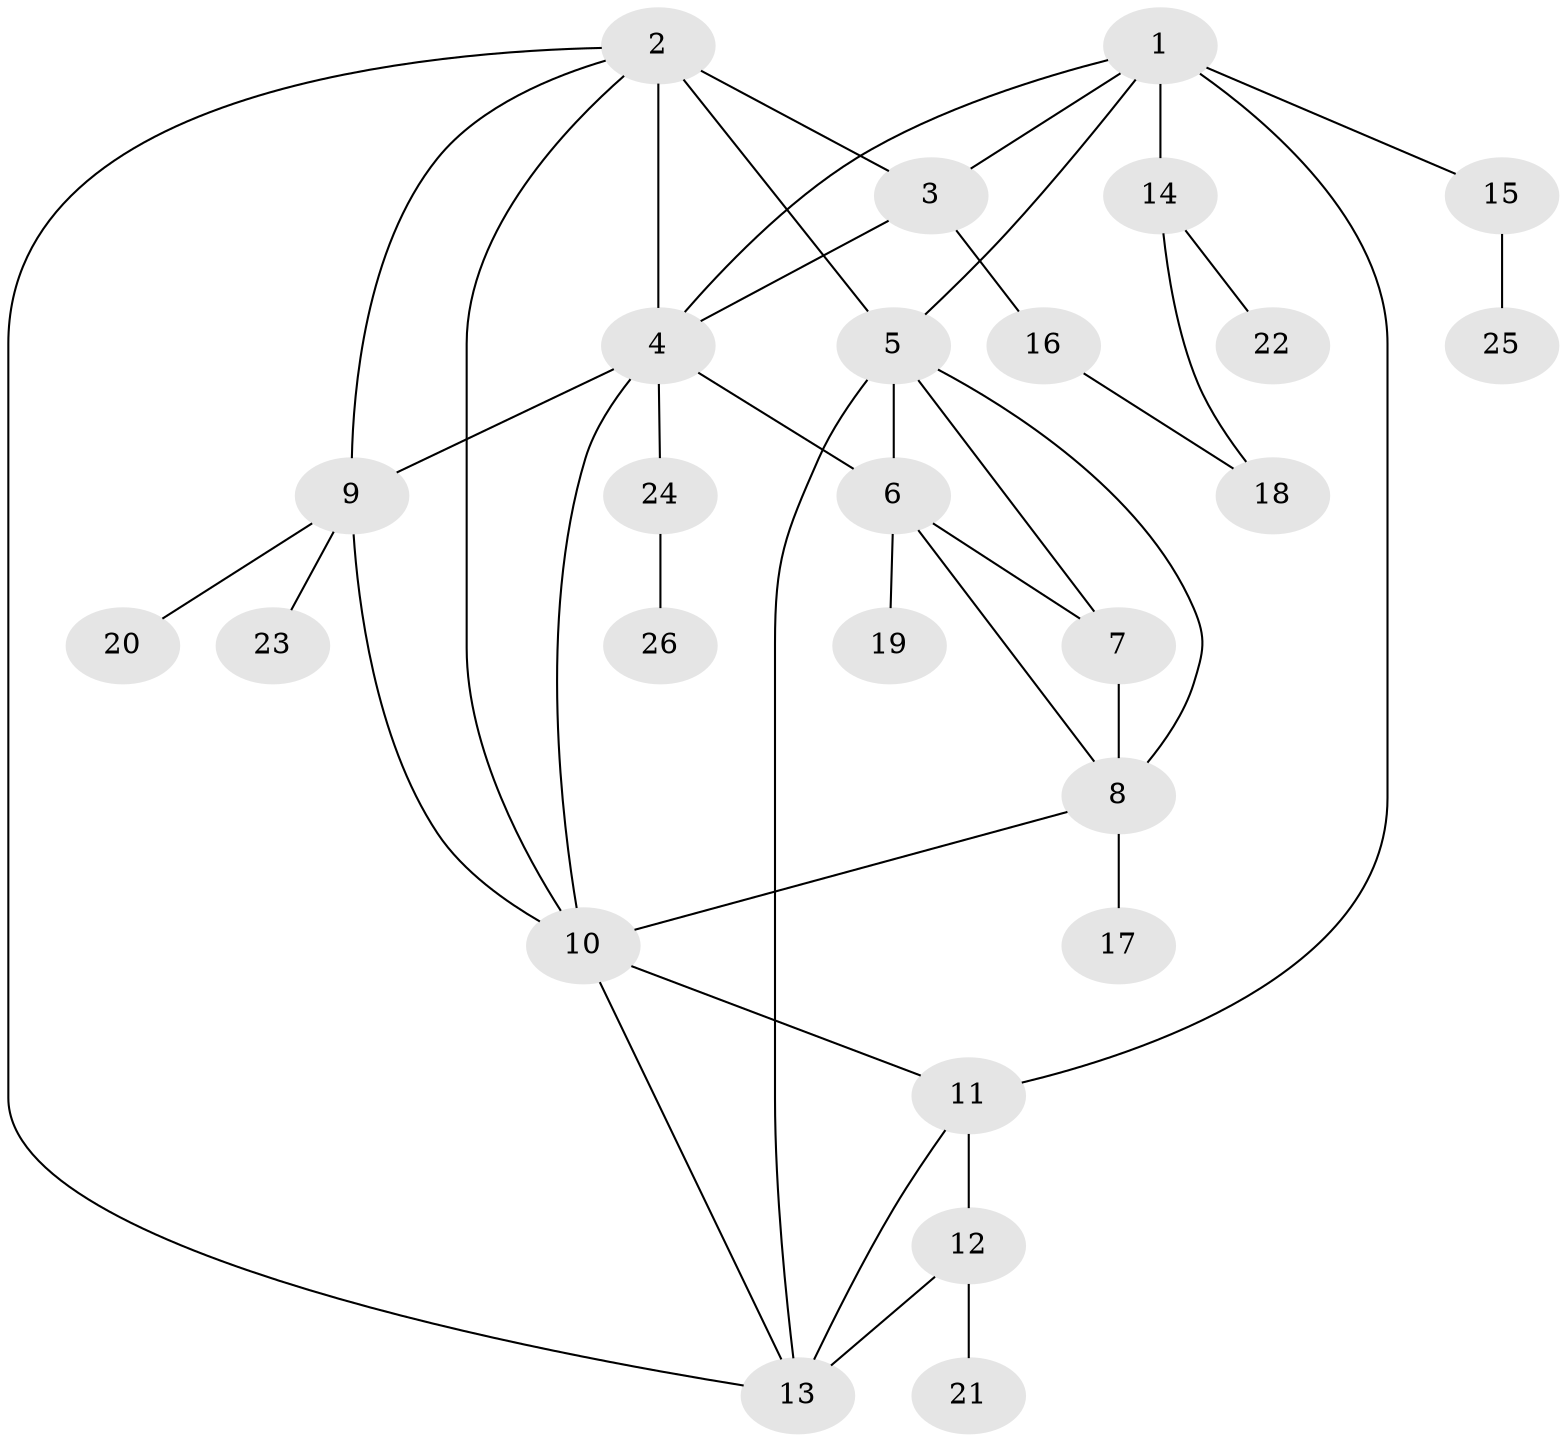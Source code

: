 // original degree distribution, {5: 0.046511627906976744, 6: 0.046511627906976744, 11: 0.011627906976744186, 3: 0.09302325581395349, 7: 0.09302325581395349, 8: 0.011627906976744186, 1: 0.5, 2: 0.1744186046511628, 4: 0.023255813953488372}
// Generated by graph-tools (version 1.1) at 2025/52/03/04/25 22:52:09]
// undirected, 26 vertices, 42 edges
graph export_dot {
  node [color=gray90,style=filled];
  1;
  2;
  3;
  4;
  5;
  6;
  7;
  8;
  9;
  10;
  11;
  12;
  13;
  14;
  15;
  16;
  17;
  18;
  19;
  20;
  21;
  22;
  23;
  24;
  25;
  26;
  1 -- 3 [weight=1.0];
  1 -- 4 [weight=2.0];
  1 -- 5 [weight=1.0];
  1 -- 11 [weight=1.0];
  1 -- 14 [weight=6.0];
  1 -- 15 [weight=1.0];
  2 -- 3 [weight=2.0];
  2 -- 4 [weight=4.0];
  2 -- 5 [weight=1.0];
  2 -- 9 [weight=1.0];
  2 -- 10 [weight=1.0];
  2 -- 13 [weight=1.0];
  3 -- 4 [weight=1.0];
  3 -- 16 [weight=1.0];
  4 -- 6 [weight=1.0];
  4 -- 9 [weight=1.0];
  4 -- 10 [weight=1.0];
  4 -- 24 [weight=1.0];
  5 -- 6 [weight=1.0];
  5 -- 7 [weight=1.0];
  5 -- 8 [weight=1.0];
  5 -- 13 [weight=1.0];
  6 -- 7 [weight=1.0];
  6 -- 8 [weight=1.0];
  6 -- 19 [weight=1.0];
  7 -- 8 [weight=4.0];
  8 -- 10 [weight=1.0];
  8 -- 17 [weight=1.0];
  9 -- 10 [weight=1.0];
  9 -- 20 [weight=1.0];
  9 -- 23 [weight=1.0];
  10 -- 11 [weight=1.0];
  10 -- 13 [weight=1.0];
  11 -- 12 [weight=4.0];
  11 -- 13 [weight=2.0];
  12 -- 13 [weight=1.0];
  12 -- 21 [weight=1.0];
  14 -- 18 [weight=1.0];
  14 -- 22 [weight=1.0];
  15 -- 25 [weight=1.0];
  16 -- 18 [weight=1.0];
  24 -- 26 [weight=1.0];
}
